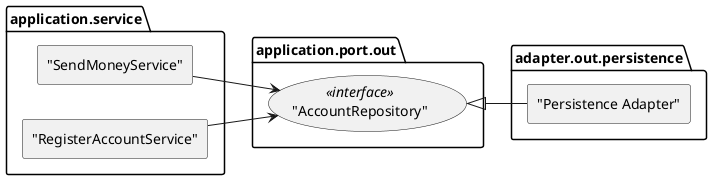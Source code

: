 @startuml
'https://plantuml.com/component-diagram

set separator none
left to right direction

skinparam componentStyle rectangle

package "application.service" {
    ["SendMoneyService"] as sms
    ["RegisterAccountService"] as ras
}

package "application.port.out" {
    ("AccountRepository") <<interface>> as ac
}

package "adapter.out.persistence" {
    ["Persistence Adapter"] as pa
}

sms --> ac
ras --> ac

ac <|-- pa

@enduml
